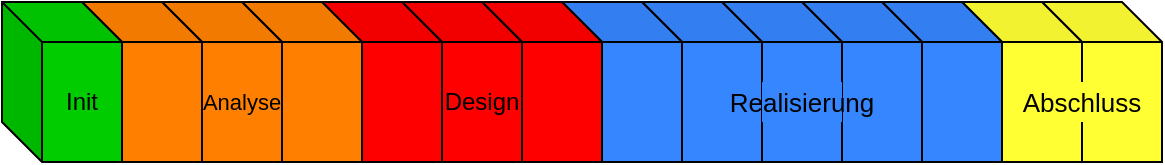 <mxfile version="12.7.4" type="device"><diagram id="_MBiY9ZJjjVOx-90kYth" name="Page-1"><mxGraphModel dx="1388" dy="810" grid="1" gridSize="10" guides="1" tooltips="1" connect="1" arrows="1" fold="1" page="1" pageScale="1" pageWidth="827" pageHeight="1169" math="0" shadow="0"><root><mxCell id="0"/><mxCell id="1" parent="0"/><mxCell id="j0ulvv7lrseKXkp0vJn_-59" value="" style="group" vertex="1" connectable="0" parent="1"><mxGeometry x="640" y="160" width="100" height="80" as="geometry"/></mxCell><mxCell id="j0ulvv7lrseKXkp0vJn_-61" value="" style="group" vertex="1" connectable="0" parent="j0ulvv7lrseKXkp0vJn_-59"><mxGeometry width="100" height="80" as="geometry"/></mxCell><mxCell id="j0ulvv7lrseKXkp0vJn_-57" value="" style="shape=cube;whiteSpace=wrap;html=1;boundedLbl=1;backgroundOutline=1;darkOpacity=0.05;darkOpacity2=0.1;fillColor=#FFFF33;strokeColor=#000000;" vertex="1" parent="j0ulvv7lrseKXkp0vJn_-61"><mxGeometry x="40" width="60" height="80" as="geometry"/></mxCell><mxCell id="j0ulvv7lrseKXkp0vJn_-56" value="" style="shape=cube;whiteSpace=wrap;html=1;boundedLbl=1;backgroundOutline=1;darkOpacity=0.05;darkOpacity2=0.1;fillColor=#FFFF33;strokeColor=#000000;" vertex="1" parent="j0ulvv7lrseKXkp0vJn_-61"><mxGeometry width="60" height="80" as="geometry"/></mxCell><mxCell id="j0ulvv7lrseKXkp0vJn_-58" value="Abschluss" style="text;html=1;strokeColor=none;fillColor=#FFFF33;align=center;verticalAlign=middle;whiteSpace=wrap;rounded=0;fontSize=13;" vertex="1" parent="j0ulvv7lrseKXkp0vJn_-61"><mxGeometry x="40" y="40" width="40" height="20" as="geometry"/></mxCell><mxCell id="j0ulvv7lrseKXkp0vJn_-55" value="" style="group" vertex="1" connectable="0" parent="1"><mxGeometry x="440" y="160" width="220" height="80" as="geometry"/></mxCell><mxCell id="j0ulvv7lrseKXkp0vJn_-43" value="" style="shape=cube;whiteSpace=wrap;html=1;boundedLbl=1;backgroundOutline=1;darkOpacity=0.05;darkOpacity2=0.1;fillColor=#3686FF;strokeColor=#000000;" vertex="1" parent="j0ulvv7lrseKXkp0vJn_-55"><mxGeometry x="160" width="60" height="80" as="geometry"/></mxCell><mxCell id="j0ulvv7lrseKXkp0vJn_-48" value="" style="shape=cube;whiteSpace=wrap;html=1;boundedLbl=1;backgroundOutline=1;darkOpacity=0.05;darkOpacity2=0.1;fillColor=#3686FF;strokeColor=#000000;" vertex="1" parent="j0ulvv7lrseKXkp0vJn_-55"><mxGeometry x="120" width="60" height="80" as="geometry"/></mxCell><mxCell id="j0ulvv7lrseKXkp0vJn_-49" value="" style="shape=cube;whiteSpace=wrap;html=1;boundedLbl=1;backgroundOutline=1;darkOpacity=0.05;darkOpacity2=0.1;fillColor=#3686FF;strokeColor=#000000;" vertex="1" parent="j0ulvv7lrseKXkp0vJn_-55"><mxGeometry x="80" width="60" height="80" as="geometry"/></mxCell><mxCell id="j0ulvv7lrseKXkp0vJn_-50" value="" style="shape=cube;whiteSpace=wrap;html=1;boundedLbl=1;backgroundOutline=1;darkOpacity=0.05;darkOpacity2=0.1;fillColor=#3686FF;strokeColor=#000000;" vertex="1" parent="j0ulvv7lrseKXkp0vJn_-55"><mxGeometry x="40" width="60" height="80" as="geometry"/></mxCell><mxCell id="j0ulvv7lrseKXkp0vJn_-51" value="" style="shape=cube;whiteSpace=wrap;html=1;boundedLbl=1;backgroundOutline=1;darkOpacity=0.05;darkOpacity2=0.1;fillColor=#3686FF;strokeColor=#000000;" vertex="1" parent="j0ulvv7lrseKXkp0vJn_-55"><mxGeometry width="60" height="80" as="geometry"/></mxCell><mxCell id="j0ulvv7lrseKXkp0vJn_-52" value="Realisierung" style="text;html=1;strokeColor=none;fillColor=#3686FF;align=center;verticalAlign=middle;whiteSpace=wrap;rounded=0;fontSize=13;fontStyle=0" vertex="1" parent="j0ulvv7lrseKXkp0vJn_-55"><mxGeometry x="100" y="40" width="40" height="20" as="geometry"/></mxCell><mxCell id="j0ulvv7lrseKXkp0vJn_-42" value="" style="group" vertex="1" connectable="0" parent="1"><mxGeometry x="320" y="160" width="140" height="80" as="geometry"/></mxCell><mxCell id="j0ulvv7lrseKXkp0vJn_-40" value="" style="shape=cube;whiteSpace=wrap;html=1;boundedLbl=1;backgroundOutline=1;darkOpacity=0.05;darkOpacity2=0.1;fillColor=#FF0000;strokeColor=#000000;" vertex="1" parent="j0ulvv7lrseKXkp0vJn_-42"><mxGeometry x="80" width="60" height="80" as="geometry"/></mxCell><mxCell id="j0ulvv7lrseKXkp0vJn_-41" value="Design" style="shape=cube;whiteSpace=wrap;html=1;boundedLbl=1;backgroundOutline=1;darkOpacity=0.05;darkOpacity2=0.1;fillColor=#FF0000;strokeColor=#000000;" vertex="1" parent="j0ulvv7lrseKXkp0vJn_-42"><mxGeometry x="40" width="60" height="80" as="geometry"/></mxCell><mxCell id="j0ulvv7lrseKXkp0vJn_-39" value="" style="shape=cube;whiteSpace=wrap;html=1;boundedLbl=1;backgroundOutline=1;darkOpacity=0.05;darkOpacity2=0.1;fillColor=#FF0000;strokeColor=#000000;" vertex="1" parent="j0ulvv7lrseKXkp0vJn_-42"><mxGeometry width="60" height="80" as="geometry"/></mxCell><mxCell id="j0ulvv7lrseKXkp0vJn_-38" value="" style="group" vertex="1" connectable="0" parent="1"><mxGeometry x="200" y="160" width="140" height="80" as="geometry"/></mxCell><mxCell id="j0ulvv7lrseKXkp0vJn_-62" value="" style="group" vertex="1" connectable="0" parent="j0ulvv7lrseKXkp0vJn_-38"><mxGeometry width="140" height="80" as="geometry"/></mxCell><mxCell id="j0ulvv7lrseKXkp0vJn_-37" value="" style="shape=cube;whiteSpace=wrap;html=1;boundedLbl=1;backgroundOutline=1;darkOpacity=0.05;darkOpacity2=0.1;fillColor=#FF8000;strokeColor=#000000;" vertex="1" parent="j0ulvv7lrseKXkp0vJn_-62"><mxGeometry x="80" width="60" height="80" as="geometry"/></mxCell><mxCell id="j0ulvv7lrseKXkp0vJn_-36" value="Analyse" style="shape=cube;whiteSpace=wrap;html=1;boundedLbl=1;backgroundOutline=1;darkOpacity=0.05;darkOpacity2=0.1;fillColor=#FF8000;strokeColor=#000000;fontSize=11;" vertex="1" parent="j0ulvv7lrseKXkp0vJn_-62"><mxGeometry x="40" width="60" height="80" as="geometry"/></mxCell><mxCell id="j0ulvv7lrseKXkp0vJn_-35" value="" style="shape=cube;whiteSpace=wrap;html=1;boundedLbl=1;backgroundOutline=1;darkOpacity=0.05;darkOpacity2=0.1;fillColor=#FF8000;strokeColor=#000000;" vertex="1" parent="j0ulvv7lrseKXkp0vJn_-62"><mxGeometry width="60" height="80" as="geometry"/></mxCell><mxCell id="j0ulvv7lrseKXkp0vJn_-34" value="Init" style="shape=cube;whiteSpace=wrap;html=1;boundedLbl=1;backgroundOutline=1;darkOpacity=0.05;darkOpacity2=0.1;fillColor=#00CC00;strokeColor=#000000;" vertex="1" parent="1"><mxGeometry x="160" y="160" width="60" height="80" as="geometry"/></mxCell></root></mxGraphModel></diagram></mxfile>